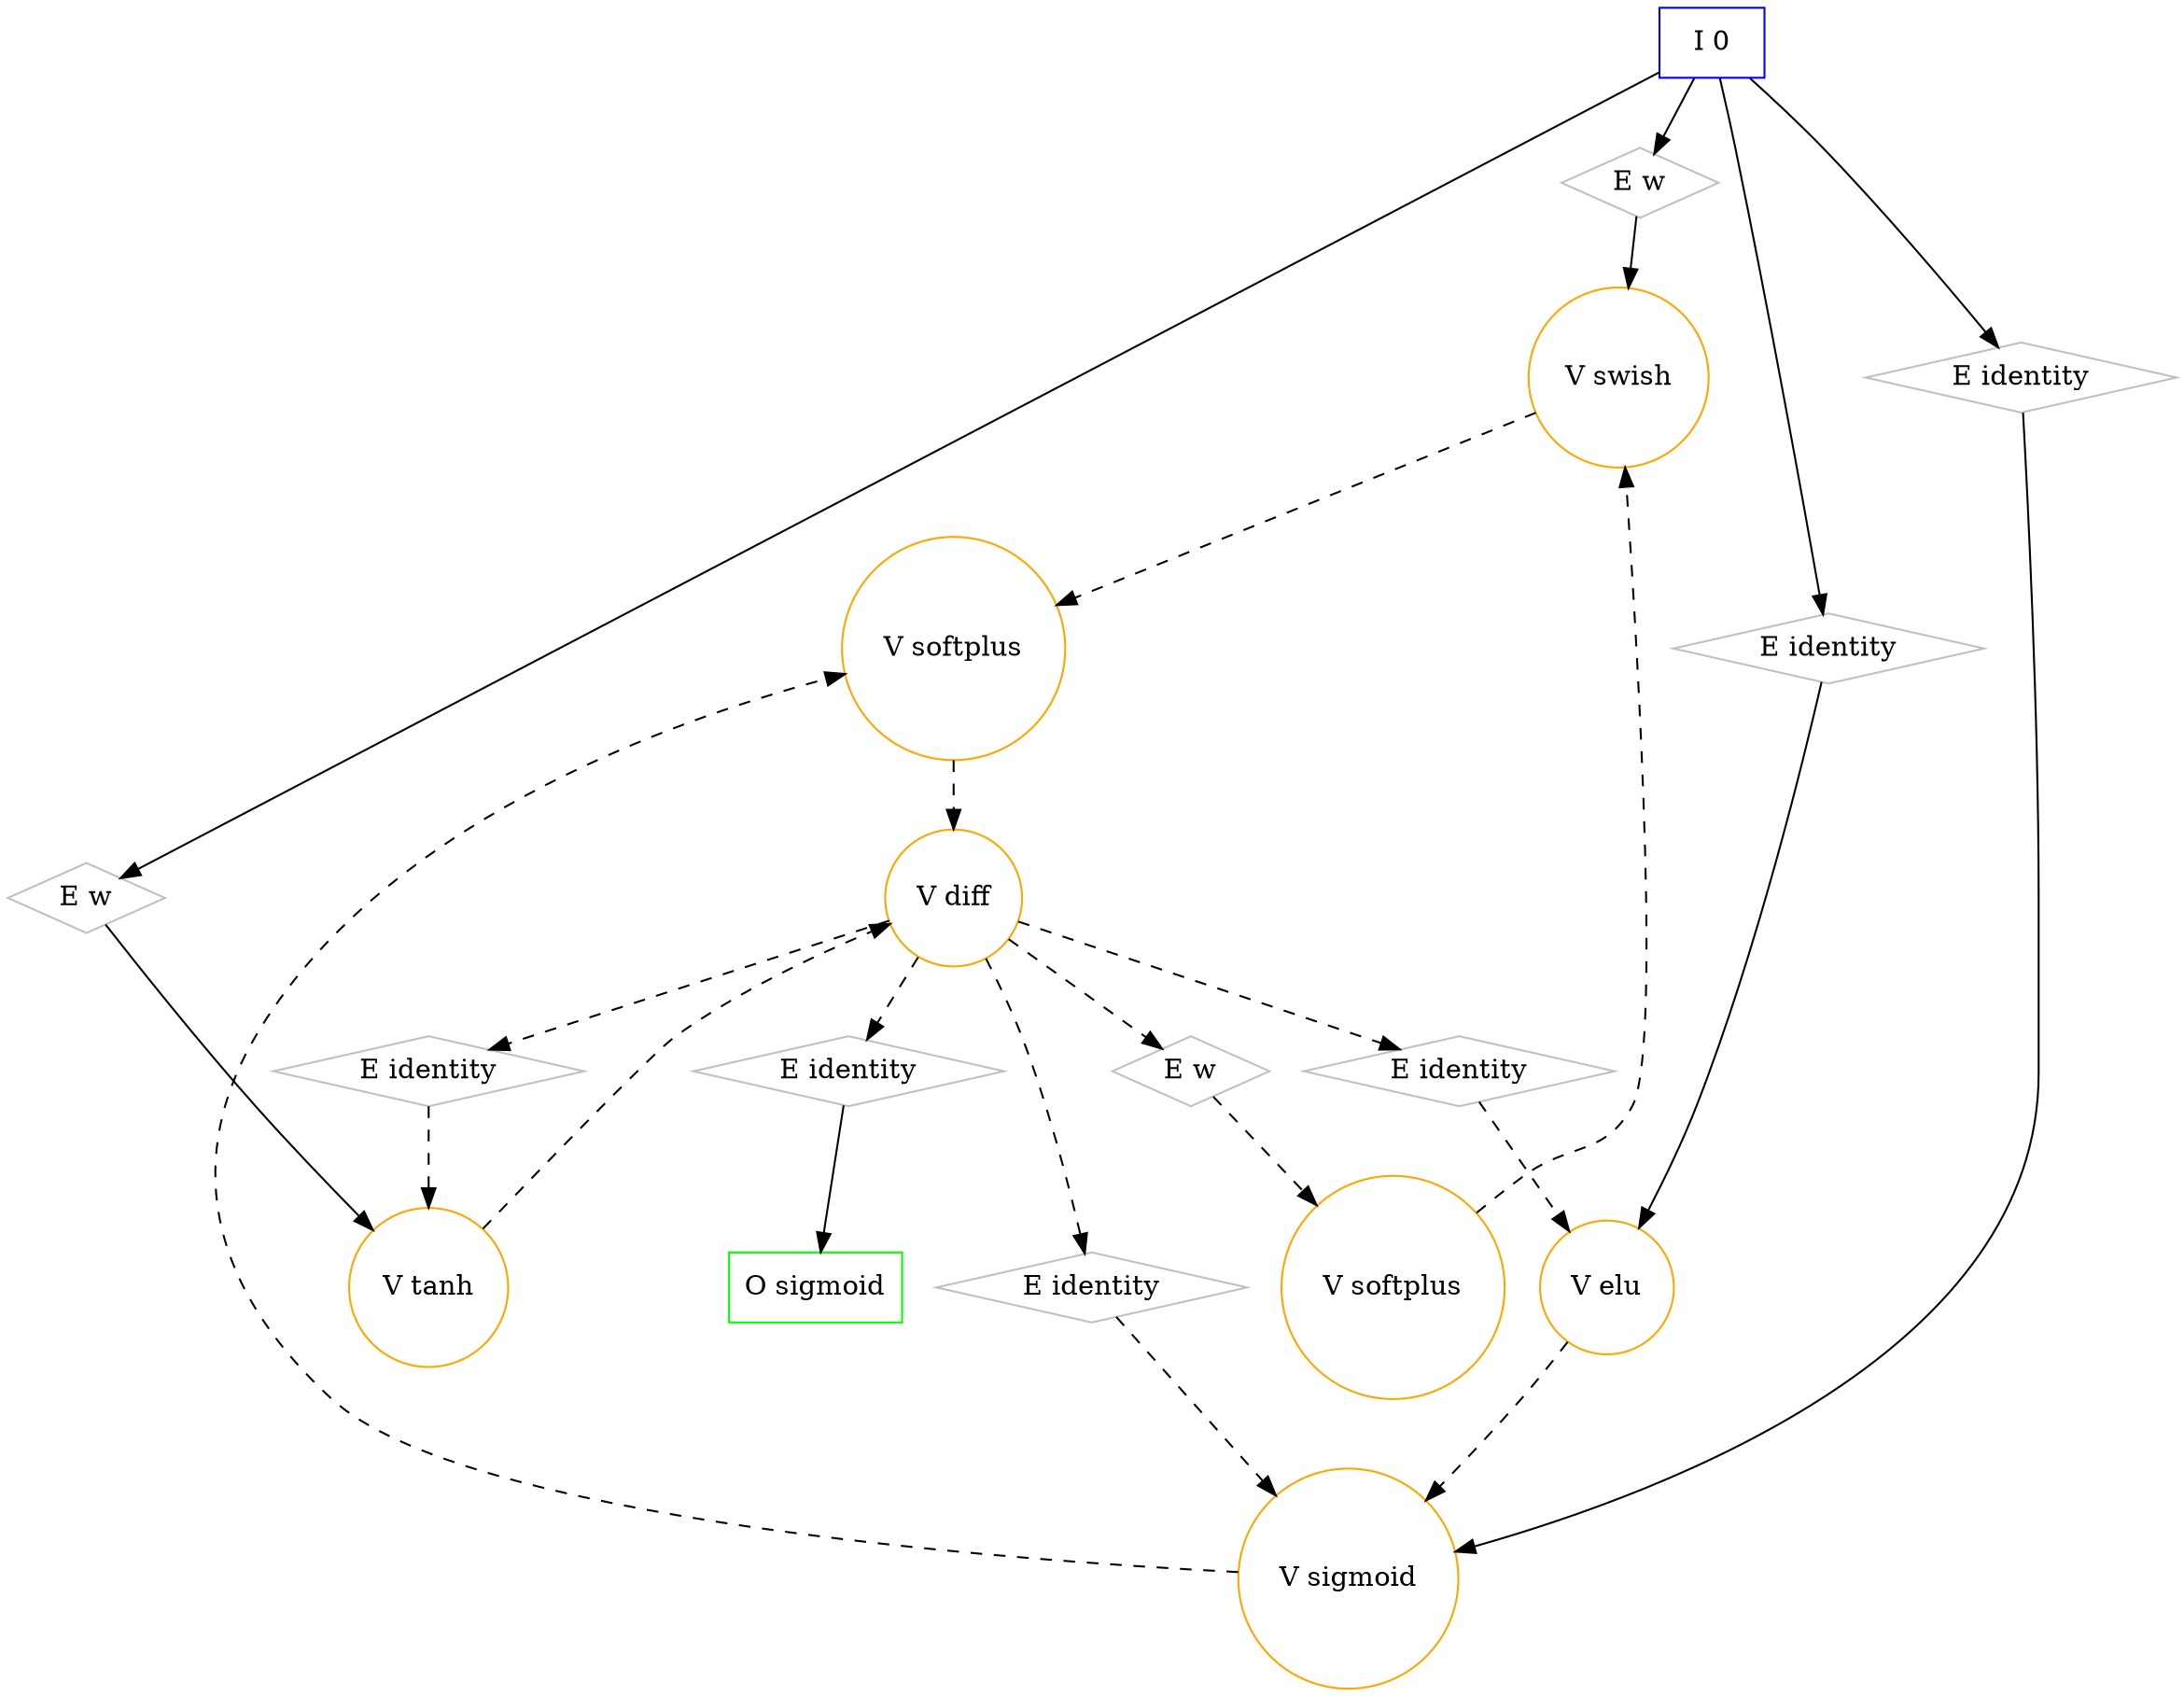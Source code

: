 digraph G {
0 [label="I 0", shape=box, color=blue];
1 [label="E w", shape=diamond, color=gray];
2 [label="E identity", shape=diamond, color=gray];
3 [label="E w", shape=diamond, color=gray];
4 [label="E identity", shape=diamond, color=gray];
5 [label="V diff", shape=circle, color=orange];
6 [label="E w", shape=diamond, color=gray];
7 [label="E identity", shape=diamond, color=gray];
8 [label="E identity", shape=diamond, color=gray];
9 [label="E identity", shape=diamond, color=gray];
10 [label="V swish", shape=circle, color=orange];
11 [label="V elu", shape=circle, color=orange];
12 [label="V tanh", shape=circle, color=orange];
13 [label="V sigmoid", shape=circle, color=orange];
14 [label="V softplus", shape=circle, color=orange];
15 [label="E identity", shape=diamond, color=gray];
16 [label="O sigmoid", shape=box, color=green];
17 [label="V softplus", shape=circle, color=orange];
  0 -> 1 [style=solid];
  0 -> 2 [style=solid];
  0 -> 3 [style=solid];
  0 -> 4 [style=solid];
  12 -> 5 [style=dashed];
  14 -> 5 [style=dashed];
  5 -> 6 [style=dashed];
  5 -> 7 [style=dashed];
  5 -> 8 [style=dashed];
  5 -> 9 [style=dashed];
  1 -> 10 [style=solid];
  17 -> 10 [style=dashed];
  2 -> 11 [style=solid];
  7 -> 11 [style=dashed];
  3 -> 12 [style=solid];
  8 -> 12 [style=dashed];
  4 -> 13 [style=solid];
  9 -> 13 [style=dashed];
  11 -> 13 [style=dashed];
  10 -> 14 [style=dashed];
  13 -> 14 [style=dashed];
  5 -> 15 [style=dashed];
  15 -> 16 [style=solid];
  6 -> 17 [style=dashed];
}
